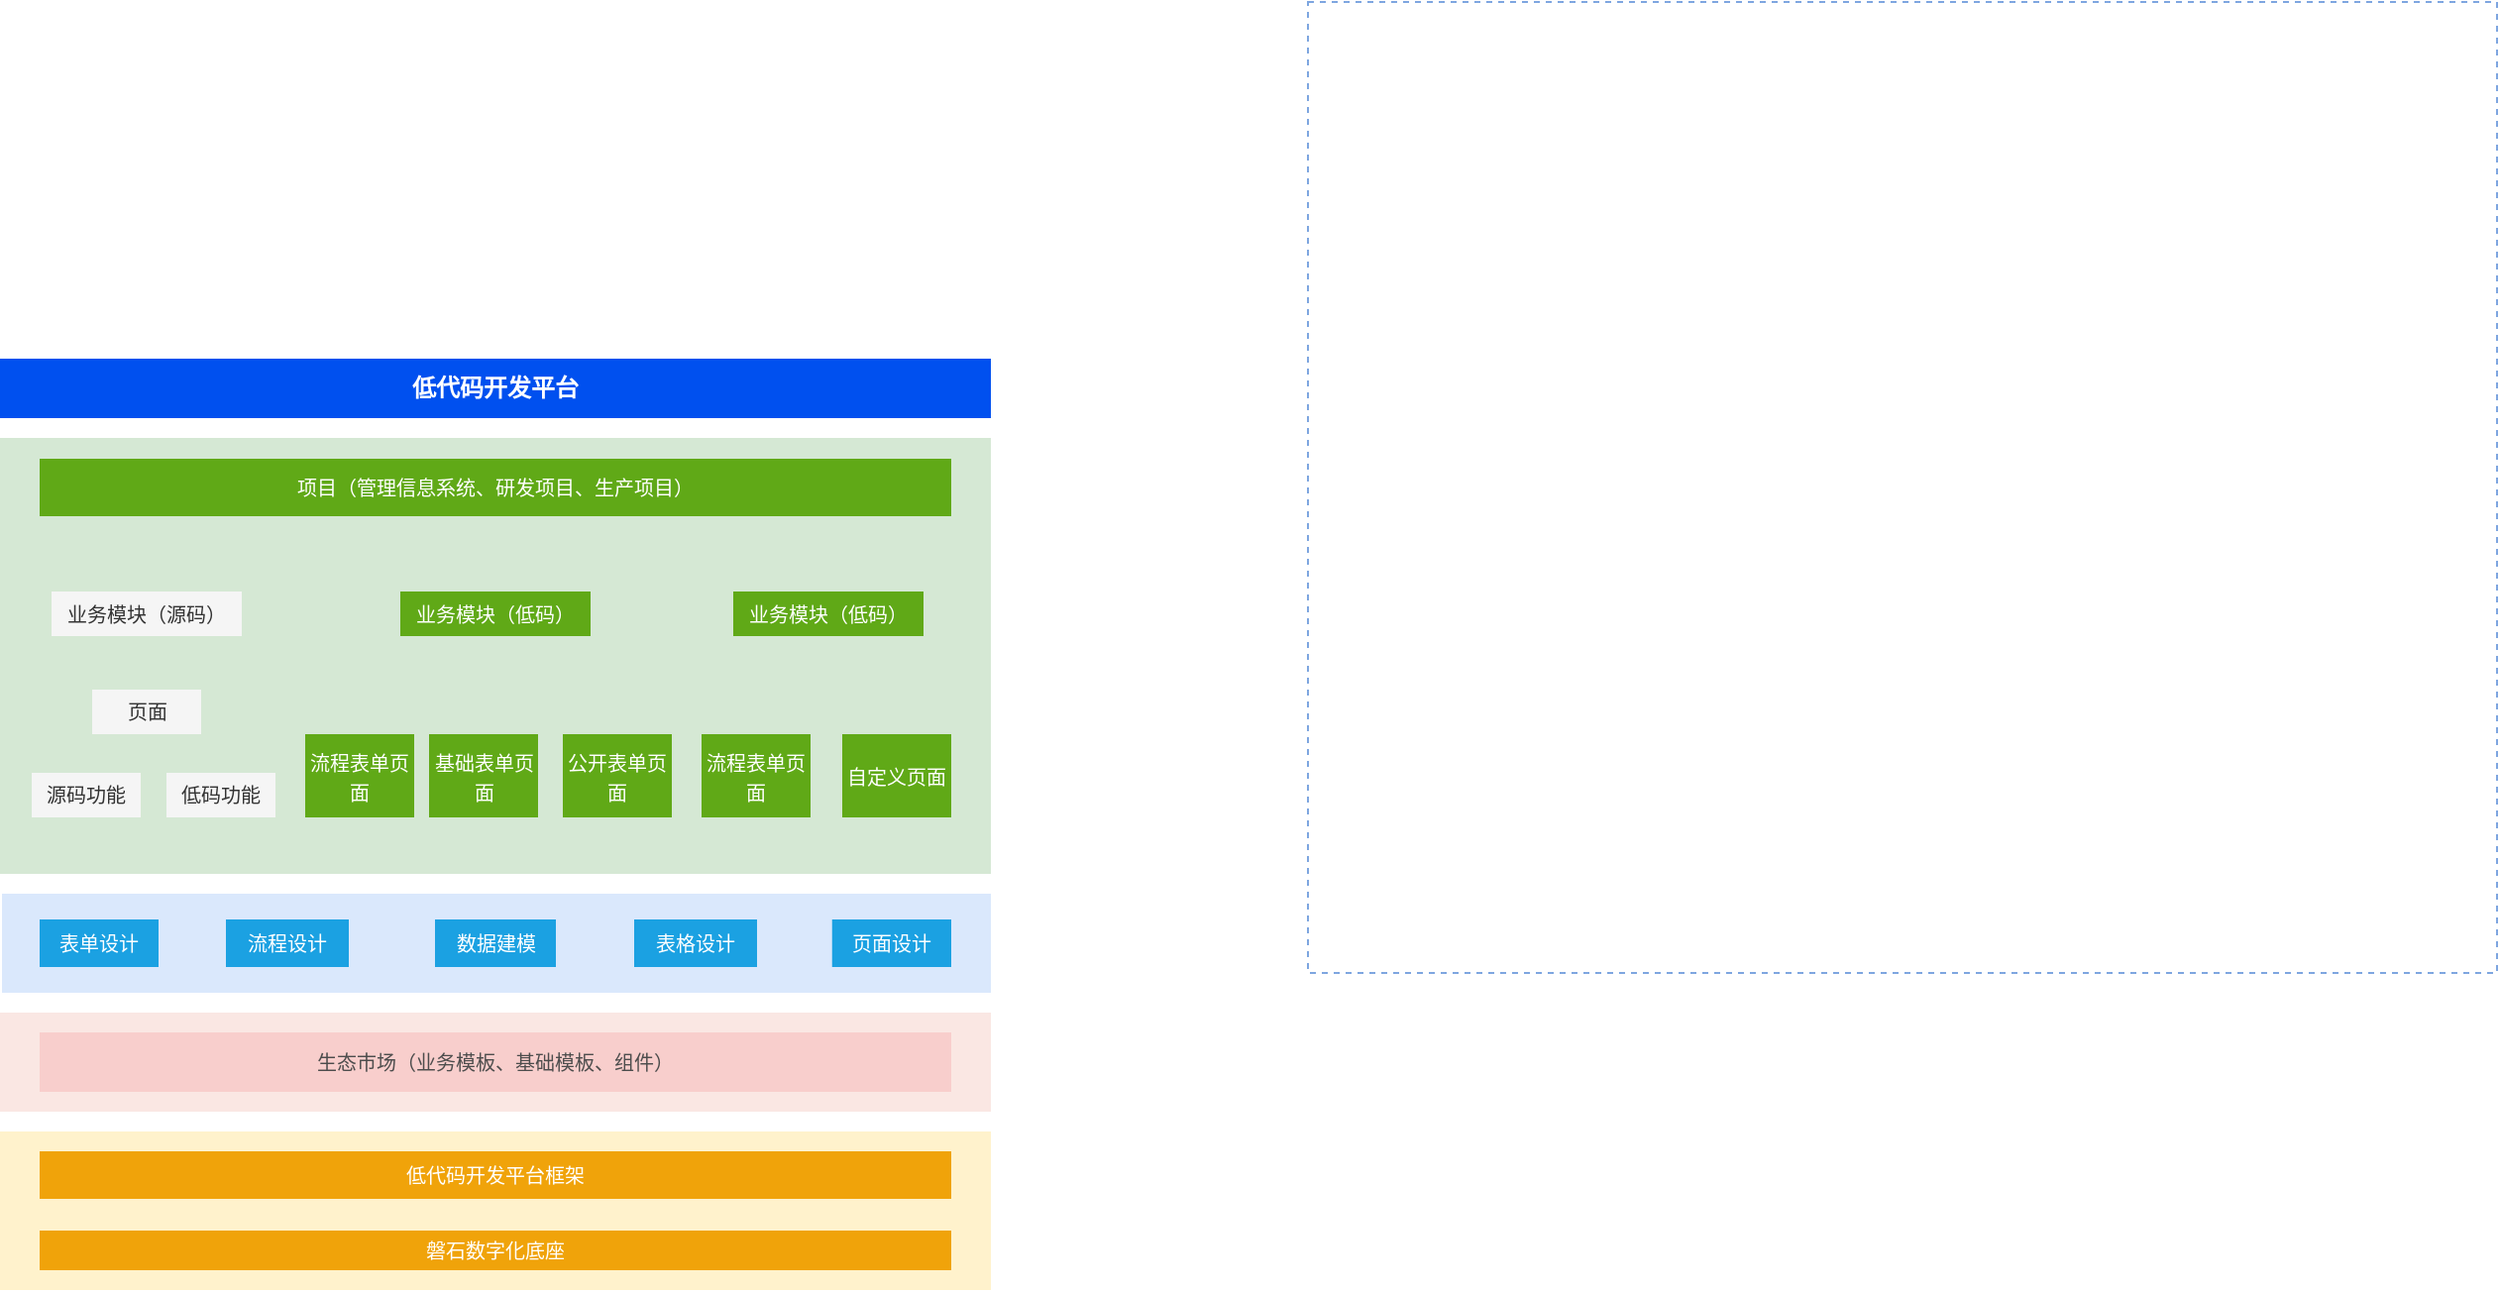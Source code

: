 <mxfile version="24.4.4" type="github">
  <diagram name="第 1 页" id="Xk4DTeO2L7ebXj1VIphF">
    <mxGraphModel dx="925" dy="503" grid="1" gridSize="10" guides="1" tooltips="1" connect="1" arrows="1" fold="1" page="1" pageScale="1" pageWidth="827" pageHeight="1169" math="0" shadow="0">
      <root>
        <mxCell id="0" />
        <mxCell id="1" parent="0" />
        <mxCell id="1DKFtj1IndCgD2F-R4Oi-11" value="" style="rounded=0;whiteSpace=wrap;html=1;fillColor=#dae8fc;strokeColor=none;" vertex="1" parent="1">
          <mxGeometry x="331" y="670" width="499" height="50" as="geometry" />
        </mxCell>
        <mxCell id="1DKFtj1IndCgD2F-R4Oi-1" value="" style="rounded=0;whiteSpace=wrap;html=1;fillColor=#FAE7E3;dashed=1;strokeColor=none;" vertex="1" parent="1">
          <mxGeometry x="330" y="730" width="500" height="50" as="geometry" />
        </mxCell>
        <mxCell id="2grN98Y4-Hv0bliAiQ4v-1" value="" style="rounded=0;whiteSpace=wrap;html=1;fillColor=none;strokeColor=#7EA6E0;strokeWidth=1;dashed=1;" parent="1" vertex="1">
          <mxGeometry x="990" y="220" width="600" height="490" as="geometry" />
        </mxCell>
        <mxCell id="Bs9pkw0BLUhhkMPPzYj--3" value="" style="rounded=0;whiteSpace=wrap;html=1;fillColor=#fff2cc;dashed=1;strokeColor=none;" parent="1" vertex="1">
          <mxGeometry x="330" y="790" width="500" height="80" as="geometry" />
        </mxCell>
        <mxCell id="2grN98Y4-Hv0bliAiQ4v-3" value="" style="rounded=0;whiteSpace=wrap;html=1;fillColor=#d5e8d4;dashed=1;strokeColor=none;" parent="1" vertex="1">
          <mxGeometry x="330" y="440" width="500" height="220" as="geometry" />
        </mxCell>
        <mxCell id="2grN98Y4-Hv0bliAiQ4v-35" value="&lt;b style=&quot;&quot;&gt;&lt;font style=&quot;font-size: 12px;&quot;&gt;低代码开发平台&lt;/font&gt;&lt;/b&gt;" style="rounded=0;whiteSpace=wrap;html=1;fillColor=#0050ef;fontColor=#ffffff;strokeColor=none;" parent="1" vertex="1">
          <mxGeometry x="330" y="400" width="500" height="30" as="geometry" />
        </mxCell>
        <mxCell id="2grN98Y4-Hv0bliAiQ4v-36" value="&lt;font color=&quot;#ffffff&quot; style=&quot;font-size: 10px;&quot;&gt;低代码开发平台框架&lt;/font&gt;" style="rounded=0;whiteSpace=wrap;html=1;fillColor=#f0a30a;strokeColor=none;align=center;fontColor=#000000;" parent="1" vertex="1">
          <mxGeometry x="350" y="800" width="460" height="24" as="geometry" />
        </mxCell>
        <mxCell id="2grN98Y4-Hv0bliAiQ4v-37" value="&lt;font color=&quot;#ffffff&quot; style=&quot;font-size: 10px;&quot;&gt;磐石数字化底座&lt;/font&gt;" style="rounded=0;whiteSpace=wrap;html=1;fillColor=#f0a30a;strokeColor=none;align=center;fontColor=#000000;" parent="1" vertex="1">
          <mxGeometry x="350" y="840" width="460" height="20" as="geometry" />
        </mxCell>
        <mxCell id="2grN98Y4-Hv0bliAiQ4v-41" value="&lt;span style=&quot;font-size: 10px;&quot;&gt;项目（管理信息系统、研发项目、生产项目）&lt;/span&gt;" style="rounded=0;whiteSpace=wrap;html=1;fillColor=#60a917;fontColor=#ffffff;strokeColor=none;align=center;" parent="1" vertex="1">
          <mxGeometry x="350" y="450.5" width="460" height="29" as="geometry" />
        </mxCell>
        <mxCell id="2grN98Y4-Hv0bliAiQ4v-42" value="&lt;span style=&quot;font-size: 10px;&quot;&gt;业务模块&lt;/span&gt;&lt;span style=&quot;font-size: 10px;&quot;&gt;（源码）&lt;/span&gt;" style="rounded=0;whiteSpace=wrap;html=1;align=center;fillColor=#f5f5f5;fontColor=#333333;strokeColor=none;" parent="1" vertex="1">
          <mxGeometry x="356" y="517.5" width="96" height="22.5" as="geometry" />
        </mxCell>
        <mxCell id="2grN98Y4-Hv0bliAiQ4v-43" value="&lt;span style=&quot;font-size: 10px;&quot;&gt;低码功能&lt;/span&gt;" style="rounded=0;whiteSpace=wrap;html=1;fillColor=#f5f5f5;fontColor=#333333;strokeColor=none;align=center;" parent="1" vertex="1">
          <mxGeometry x="414" y="609" width="55" height="22.5" as="geometry" />
        </mxCell>
        <mxCell id="2grN98Y4-Hv0bliAiQ4v-44" value="&lt;font style=&quot;font-size: 10px;&quot;&gt;表单设计&lt;/font&gt;" style="rounded=0;whiteSpace=wrap;html=1;fillColor=#1ba1e2;fontColor=#ffffff;strokeColor=none;align=center;" parent="1" vertex="1">
          <mxGeometry x="350" y="683" width="60" height="24" as="geometry" />
        </mxCell>
        <mxCell id="2grN98Y4-Hv0bliAiQ4v-45" style="edgeStyle=orthogonalEdgeStyle;rounded=0;orthogonalLoop=1;jettySize=auto;html=1;exitX=0.5;exitY=1;exitDx=0;exitDy=0;" parent="1" source="2grN98Y4-Hv0bliAiQ4v-44" target="2grN98Y4-Hv0bliAiQ4v-44" edge="1">
          <mxGeometry relative="1" as="geometry" />
        </mxCell>
        <mxCell id="2grN98Y4-Hv0bliAiQ4v-48" value="&lt;font style=&quot;font-size: 10px;&quot;&gt;源码功能&lt;/font&gt;" style="rounded=0;whiteSpace=wrap;html=1;fillColor=#f5f5f5;strokeColor=none;align=center;fontColor=#333333;" parent="1" vertex="1">
          <mxGeometry x="346" y="609" width="55" height="22.5" as="geometry" />
        </mxCell>
        <mxCell id="2grN98Y4-Hv0bliAiQ4v-49" value="&lt;font style=&quot;font-size: 10px;&quot;&gt;流程表单页面&lt;/font&gt;" style="rounded=0;whiteSpace=wrap;html=1;fillColor=#60a917;fontColor=#ffffff;strokeColor=none;align=center;" parent="1" vertex="1">
          <mxGeometry x="484" y="589.5" width="55" height="42" as="geometry" />
        </mxCell>
        <mxCell id="2grN98Y4-Hv0bliAiQ4v-50" value="&lt;font style=&quot;font-size: 10px;&quot;&gt;基础表单页面&lt;/font&gt;" style="rounded=0;whiteSpace=wrap;html=1;fillColor=#60a917;strokeColor=none;align=center;fontColor=#ffffff;" parent="1" vertex="1">
          <mxGeometry x="546.5" y="589.5" width="55" height="42" as="geometry" />
        </mxCell>
        <mxCell id="2grN98Y4-Hv0bliAiQ4v-51" value="&lt;font style=&quot;font-size: 10px;&quot;&gt;公开表单页面&lt;/font&gt;" style="rounded=0;whiteSpace=wrap;html=1;fillColor=#60a917;strokeColor=none;align=center;fontColor=#ffffff;" parent="1" vertex="1">
          <mxGeometry x="614" y="589.5" width="55" height="42" as="geometry" />
        </mxCell>
        <mxCell id="2grN98Y4-Hv0bliAiQ4v-52" value="&lt;span style=&quot;font-size: 10px;&quot;&gt;流程表单页面&lt;/span&gt;" style="rounded=0;whiteSpace=wrap;html=1;fillColor=#60a917;fontColor=#ffffff;strokeColor=none;align=center;" parent="1" vertex="1">
          <mxGeometry x="684" y="589.5" width="55" height="42" as="geometry" />
        </mxCell>
        <mxCell id="2grN98Y4-Hv0bliAiQ4v-53" value="&lt;font style=&quot;font-size: 10px;&quot;&gt;自定义页面&lt;/font&gt;" style="rounded=0;whiteSpace=wrap;html=1;fillColor=#60a917;fontColor=#ffffff;strokeColor=none;align=center;" parent="1" vertex="1">
          <mxGeometry x="755" y="589.5" width="55" height="42" as="geometry" />
        </mxCell>
        <mxCell id="2grN98Y4-Hv0bliAiQ4v-66" value="&lt;font style=&quot;font-size: 10px;&quot;&gt;流程设计&lt;/font&gt;" style="rounded=0;whiteSpace=wrap;html=1;fillColor=#1ba1e2;fontColor=#ffffff;strokeColor=none;align=center;" parent="1" vertex="1">
          <mxGeometry x="444" y="683" width="62" height="24" as="geometry" />
        </mxCell>
        <mxCell id="2grN98Y4-Hv0bliAiQ4v-67" value="&lt;font style=&quot;font-size: 10px;&quot;&gt;数据建模&lt;/font&gt;" style="rounded=0;whiteSpace=wrap;html=1;fillColor=#1ba1e2;fontColor=#ffffff;strokeColor=none;align=center;" parent="1" vertex="1">
          <mxGeometry x="549.5" y="683" width="61" height="24" as="geometry" />
        </mxCell>
        <mxCell id="2grN98Y4-Hv0bliAiQ4v-68" value="&lt;font style=&quot;font-size: 10px;&quot;&gt;页面设计&lt;/font&gt;" style="rounded=0;whiteSpace=wrap;html=1;fillColor=#1ba1e2;fontColor=#ffffff;strokeColor=none;align=center;" parent="1" vertex="1">
          <mxGeometry x="749.88" y="683" width="60.12" height="24" as="geometry" />
        </mxCell>
        <mxCell id="2grN98Y4-Hv0bliAiQ4v-69" value="&lt;font style=&quot;font-size: 10px;&quot;&gt;表格设计&lt;/font&gt;" style="rounded=0;whiteSpace=wrap;html=1;fillColor=#1ba1e2;fontColor=#ffffff;strokeColor=none;align=center;" parent="1" vertex="1">
          <mxGeometry x="650" y="683" width="62" height="24" as="geometry" />
        </mxCell>
        <mxCell id="Bs9pkw0BLUhhkMPPzYj--1" value="&lt;span style=&quot;font-size: 10px;&quot;&gt;&lt;font color=&quot;#4d4d4d&quot;&gt;生态市场（业务模板、基础模板、组件）&lt;/font&gt;&lt;/span&gt;" style="rounded=0;whiteSpace=wrap;html=1;fillColor=#f8cecc;strokeColor=none;align=center;" parent="1" vertex="1">
          <mxGeometry x="350" y="740" width="460" height="30" as="geometry" />
        </mxCell>
        <mxCell id="1DKFtj1IndCgD2F-R4Oi-2" value="&lt;span style=&quot;font-size: 10px;&quot;&gt;页面&lt;/span&gt;" style="rounded=0;whiteSpace=wrap;html=1;fillColor=#f5f5f5;fontColor=#333333;strokeColor=none;align=center;" vertex="1" parent="1">
          <mxGeometry x="376.5" y="567" width="55" height="22.5" as="geometry" />
        </mxCell>
        <mxCell id="1DKFtj1IndCgD2F-R4Oi-14" value="&lt;span style=&quot;font-size: 10px;&quot;&gt;业务模块&lt;/span&gt;&lt;span style=&quot;font-size: 10px;&quot;&gt;（低码）&lt;/span&gt;" style="rounded=0;whiteSpace=wrap;html=1;align=center;fillColor=#60a917;fontColor=#ffffff;strokeColor=none;" vertex="1" parent="1">
          <mxGeometry x="532" y="517.5" width="96" height="22.5" as="geometry" />
        </mxCell>
        <mxCell id="1DKFtj1IndCgD2F-R4Oi-15" value="&lt;span style=&quot;font-size: 10px;&quot;&gt;业务模块&lt;/span&gt;&lt;span style=&quot;font-size: 10px;&quot;&gt;（低码）&lt;/span&gt;" style="rounded=0;whiteSpace=wrap;html=1;align=center;fillColor=#60a917;fontColor=#ffffff;strokeColor=none;" vertex="1" parent="1">
          <mxGeometry x="700" y="517.5" width="96" height="22.5" as="geometry" />
        </mxCell>
      </root>
    </mxGraphModel>
  </diagram>
</mxfile>
